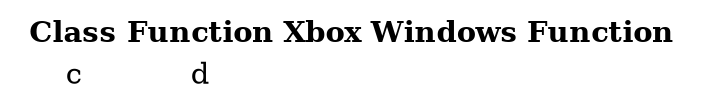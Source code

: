 digraph structs {
node [shape=plaintext]
struct1 [label=<
<TABLE BORDER="0" CELLBORDER="0" CELLSPACING="0">

<tr><td><b>Class</b></td><td><b>Function</b></td><td><b>Xbox</b></td><td><b>Windows</b></td><td><b>Function</b></td>Linux</tr>
<tr><td>c</td><td>d</td></tr>

</TABLE>
>];
}